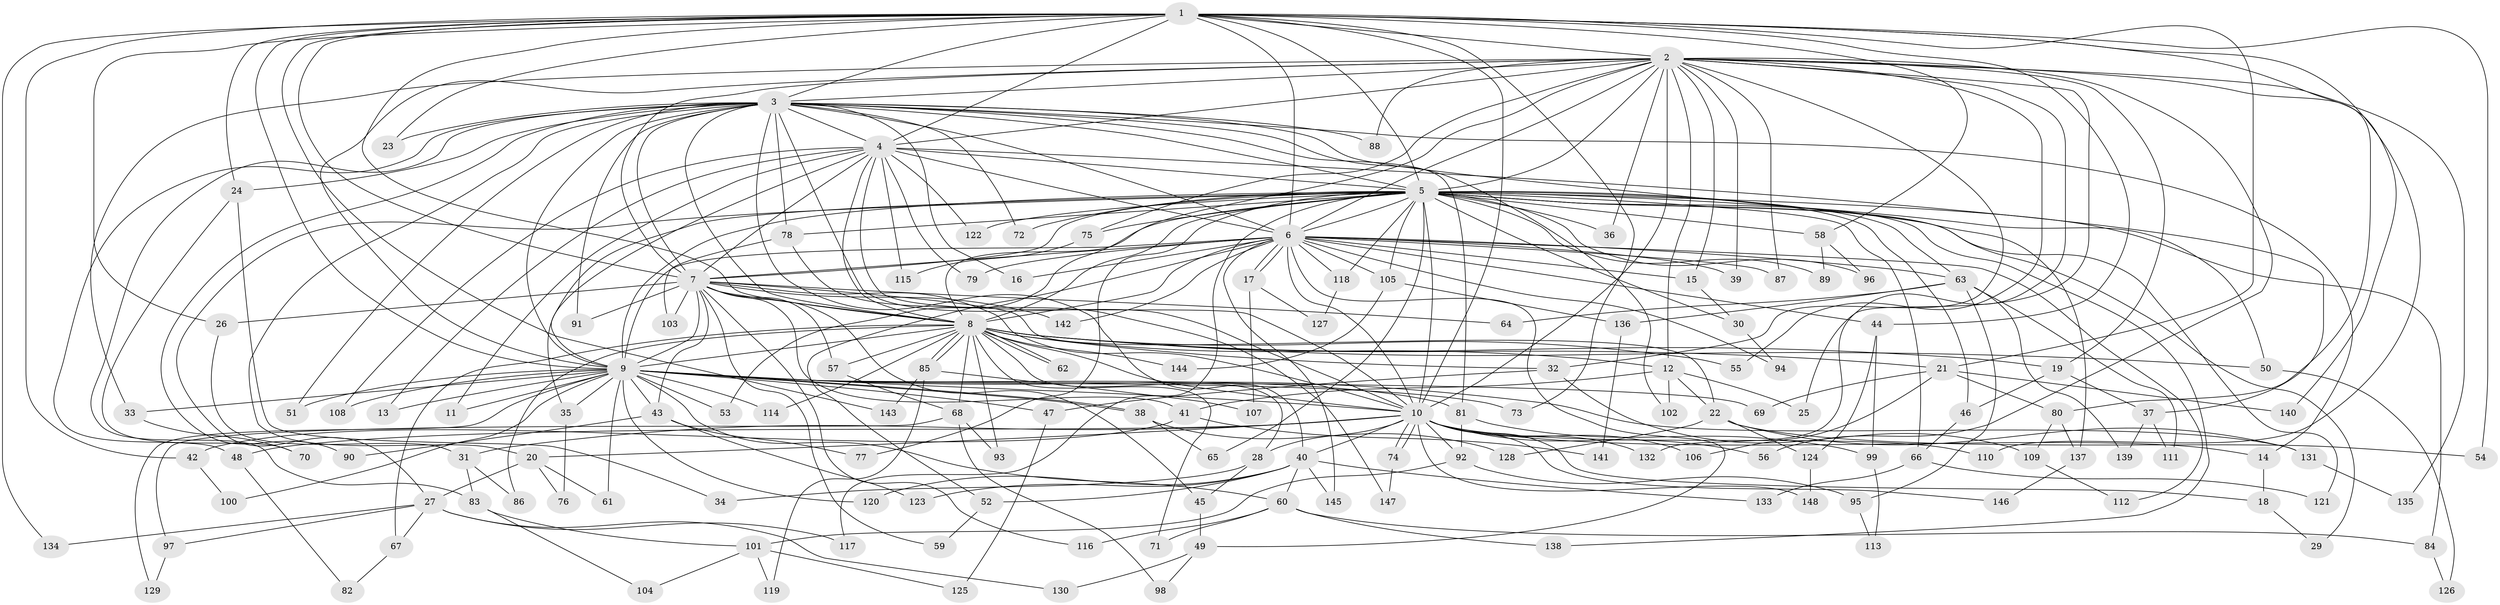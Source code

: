 // Generated by graph-tools (version 1.1) at 2025/25/03/09/25 03:25:40]
// undirected, 148 vertices, 321 edges
graph export_dot {
graph [start="1"]
  node [color=gray90,style=filled];
  1;
  2;
  3;
  4;
  5;
  6;
  7;
  8;
  9;
  10;
  11;
  12;
  13;
  14;
  15;
  16;
  17;
  18;
  19;
  20;
  21;
  22;
  23;
  24;
  25;
  26;
  27;
  28;
  29;
  30;
  31;
  32;
  33;
  34;
  35;
  36;
  37;
  38;
  39;
  40;
  41;
  42;
  43;
  44;
  45;
  46;
  47;
  48;
  49;
  50;
  51;
  52;
  53;
  54;
  55;
  56;
  57;
  58;
  59;
  60;
  61;
  62;
  63;
  64;
  65;
  66;
  67;
  68;
  69;
  70;
  71;
  72;
  73;
  74;
  75;
  76;
  77;
  78;
  79;
  80;
  81;
  82;
  83;
  84;
  85;
  86;
  87;
  88;
  89;
  90;
  91;
  92;
  93;
  94;
  95;
  96;
  97;
  98;
  99;
  100;
  101;
  102;
  103;
  104;
  105;
  106;
  107;
  108;
  109;
  110;
  111;
  112;
  113;
  114;
  115;
  116;
  117;
  118;
  119;
  120;
  121;
  122;
  123;
  124;
  125;
  126;
  127;
  128;
  129;
  130;
  131;
  132;
  133;
  134;
  135;
  136;
  137;
  138;
  139;
  140;
  141;
  142;
  143;
  144;
  145;
  146;
  147;
  148;
  1 -- 2;
  1 -- 3;
  1 -- 4;
  1 -- 5;
  1 -- 6;
  1 -- 7;
  1 -- 8;
  1 -- 9;
  1 -- 10;
  1 -- 21;
  1 -- 23;
  1 -- 24;
  1 -- 26;
  1 -- 42;
  1 -- 44;
  1 -- 54;
  1 -- 58;
  1 -- 73;
  1 -- 110;
  1 -- 134;
  1 -- 140;
  1 -- 143;
  2 -- 3;
  2 -- 4;
  2 -- 5;
  2 -- 6;
  2 -- 7;
  2 -- 8;
  2 -- 9;
  2 -- 10;
  2 -- 12;
  2 -- 15;
  2 -- 19;
  2 -- 25;
  2 -- 32;
  2 -- 33;
  2 -- 36;
  2 -- 39;
  2 -- 55;
  2 -- 56;
  2 -- 75;
  2 -- 80;
  2 -- 87;
  2 -- 88;
  2 -- 132;
  2 -- 135;
  3 -- 4;
  3 -- 5;
  3 -- 6;
  3 -- 7;
  3 -- 8;
  3 -- 9;
  3 -- 10;
  3 -- 14;
  3 -- 16;
  3 -- 20;
  3 -- 23;
  3 -- 24;
  3 -- 40;
  3 -- 48;
  3 -- 51;
  3 -- 72;
  3 -- 78;
  3 -- 81;
  3 -- 83;
  3 -- 88;
  3 -- 90;
  3 -- 91;
  3 -- 102;
  3 -- 137;
  4 -- 5;
  4 -- 6;
  4 -- 7;
  4 -- 8;
  4 -- 9;
  4 -- 10;
  4 -- 11;
  4 -- 13;
  4 -- 37;
  4 -- 79;
  4 -- 108;
  4 -- 115;
  4 -- 122;
  5 -- 6;
  5 -- 7;
  5 -- 8;
  5 -- 9;
  5 -- 10;
  5 -- 27;
  5 -- 29;
  5 -- 30;
  5 -- 35;
  5 -- 36;
  5 -- 46;
  5 -- 50;
  5 -- 53;
  5 -- 58;
  5 -- 63;
  5 -- 65;
  5 -- 66;
  5 -- 72;
  5 -- 75;
  5 -- 77;
  5 -- 78;
  5 -- 84;
  5 -- 89;
  5 -- 96;
  5 -- 105;
  5 -- 117;
  5 -- 118;
  5 -- 121;
  5 -- 122;
  5 -- 138;
  6 -- 7;
  6 -- 8;
  6 -- 9;
  6 -- 10;
  6 -- 15;
  6 -- 16;
  6 -- 17;
  6 -- 17;
  6 -- 39;
  6 -- 44;
  6 -- 49;
  6 -- 52;
  6 -- 63;
  6 -- 79;
  6 -- 87;
  6 -- 94;
  6 -- 105;
  6 -- 112;
  6 -- 118;
  6 -- 142;
  6 -- 145;
  7 -- 8;
  7 -- 9;
  7 -- 10;
  7 -- 22;
  7 -- 26;
  7 -- 41;
  7 -- 43;
  7 -- 45;
  7 -- 57;
  7 -- 59;
  7 -- 64;
  7 -- 91;
  7 -- 103;
  7 -- 116;
  7 -- 142;
  8 -- 9;
  8 -- 10;
  8 -- 12;
  8 -- 19;
  8 -- 21;
  8 -- 28;
  8 -- 32;
  8 -- 50;
  8 -- 55;
  8 -- 57;
  8 -- 62;
  8 -- 62;
  8 -- 67;
  8 -- 68;
  8 -- 71;
  8 -- 85;
  8 -- 85;
  8 -- 86;
  8 -- 93;
  8 -- 114;
  8 -- 144;
  9 -- 10;
  9 -- 11;
  9 -- 13;
  9 -- 33;
  9 -- 35;
  9 -- 38;
  9 -- 38;
  9 -- 43;
  9 -- 47;
  9 -- 51;
  9 -- 53;
  9 -- 60;
  9 -- 61;
  9 -- 69;
  9 -- 73;
  9 -- 81;
  9 -- 100;
  9 -- 108;
  9 -- 114;
  9 -- 120;
  9 -- 129;
  9 -- 131;
  10 -- 14;
  10 -- 18;
  10 -- 20;
  10 -- 28;
  10 -- 31;
  10 -- 40;
  10 -- 48;
  10 -- 56;
  10 -- 74;
  10 -- 74;
  10 -- 92;
  10 -- 106;
  10 -- 110;
  10 -- 132;
  10 -- 146;
  10 -- 148;
  12 -- 22;
  12 -- 25;
  12 -- 41;
  12 -- 102;
  14 -- 18;
  15 -- 30;
  17 -- 107;
  17 -- 127;
  18 -- 29;
  19 -- 37;
  19 -- 46;
  20 -- 27;
  20 -- 61;
  20 -- 76;
  21 -- 69;
  21 -- 80;
  21 -- 106;
  21 -- 140;
  22 -- 54;
  22 -- 124;
  22 -- 128;
  22 -- 131;
  24 -- 34;
  24 -- 70;
  26 -- 31;
  27 -- 67;
  27 -- 97;
  27 -- 117;
  27 -- 130;
  27 -- 134;
  28 -- 34;
  28 -- 45;
  30 -- 94;
  31 -- 83;
  31 -- 86;
  32 -- 47;
  32 -- 109;
  33 -- 70;
  35 -- 76;
  37 -- 111;
  37 -- 139;
  38 -- 65;
  38 -- 128;
  40 -- 52;
  40 -- 60;
  40 -- 120;
  40 -- 123;
  40 -- 133;
  40 -- 145;
  41 -- 42;
  41 -- 141;
  42 -- 100;
  43 -- 77;
  43 -- 90;
  43 -- 123;
  44 -- 99;
  44 -- 124;
  45 -- 49;
  46 -- 66;
  47 -- 125;
  48 -- 82;
  49 -- 98;
  49 -- 130;
  50 -- 126;
  52 -- 59;
  57 -- 68;
  58 -- 89;
  58 -- 96;
  60 -- 71;
  60 -- 84;
  60 -- 116;
  60 -- 138;
  63 -- 64;
  63 -- 95;
  63 -- 111;
  63 -- 136;
  63 -- 139;
  66 -- 121;
  66 -- 133;
  67 -- 82;
  68 -- 93;
  68 -- 97;
  68 -- 98;
  74 -- 147;
  75 -- 115;
  78 -- 103;
  78 -- 147;
  80 -- 109;
  80 -- 137;
  81 -- 92;
  81 -- 99;
  83 -- 101;
  83 -- 104;
  84 -- 126;
  85 -- 107;
  85 -- 119;
  85 -- 143;
  92 -- 95;
  92 -- 101;
  95 -- 113;
  97 -- 129;
  99 -- 113;
  101 -- 104;
  101 -- 119;
  101 -- 125;
  105 -- 136;
  105 -- 144;
  109 -- 112;
  118 -- 127;
  124 -- 148;
  131 -- 135;
  136 -- 141;
  137 -- 146;
}
